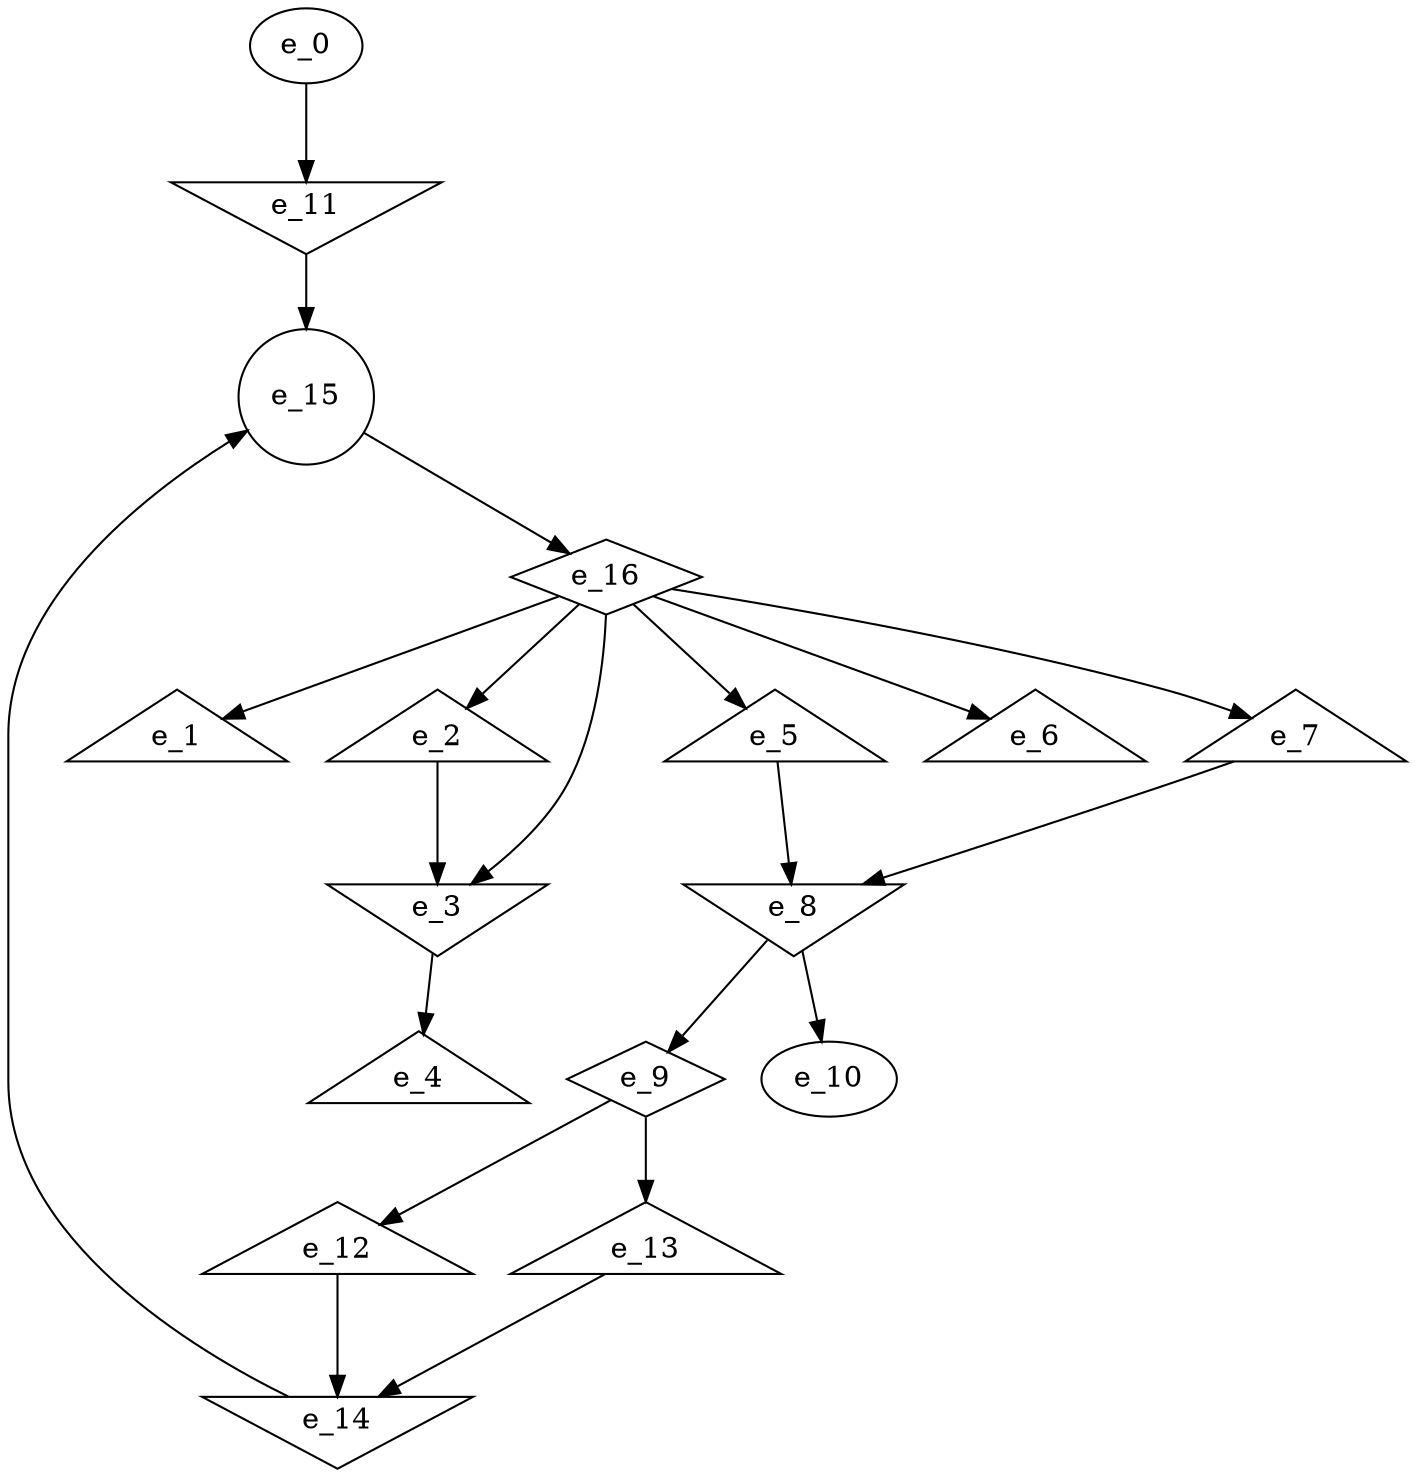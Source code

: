 digraph control_path {
  e_0: entry_node : n ;
  e_1 [shape = triangle];
  e_2 [shape = triangle];
  e_3 [shape = invtriangle];
  e_4 [shape = triangle];
  e_5 [shape = triangle];
  e_6 [shape = triangle];
  e_7 [shape = triangle];
  e_8 [shape = invtriangle];
  e_9 [shape = diamond];
  e_10: exit_node : s ;
  e_11 [shape = invtriangle];
  e_12 [shape = triangle];
  e_13 [shape = triangle];
  e_14 [shape = invtriangle];
  e_15 [shape = circle];
  e_16 [shape = diamond];
  e_16 -> e_1;
  e_16 -> e_2;
  e_2 -> e_3;
  e_16 -> e_3;
  e_3 -> e_4;
  e_16 -> e_5;
  e_16 -> e_6;
  e_16 -> e_7;
  e_5 -> e_8;
  e_7 -> e_8;
  e_8 -> e_9;
  e_8 -> e_10;
  e_0 -> e_11;
  e_9 -> e_12;
  e_9 -> e_13;
  e_12 -> e_14;
  e_13 -> e_14;
  e_11 -> e_15;
  e_14 -> e_15;
  e_15 -> e_16;
}
